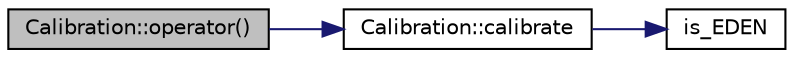digraph "Calibration::operator()"
{
 // LATEX_PDF_SIZE
  edge [fontname="Helvetica",fontsize="10",labelfontname="Helvetica",labelfontsize="10"];
  node [fontname="Helvetica",fontsize="10",shape=record];
  rankdir="LR";
  Node1 [label="Calibration::operator()",height=0.2,width=0.4,color="black", fillcolor="grey75", style="filled", fontcolor="black",tooltip="Wrapper around calibrate method."];
  Node1 -> Node2 [color="midnightblue",fontsize="10",style="solid",fontname="Helvetica"];
  Node2 [label="Calibration::calibrate",height=0.2,width=0.4,color="black", fillcolor="white", style="filled",URL="$class_calibration.html#a1732880c01e21df259b4ff45dba24c59",tooltip=" "];
  Node2 -> Node3 [color="midnightblue",fontsize="10",style="solid",fontname="Helvetica"];
  Node3 [label="is_EDEN",height=0.2,width=0.4,color="black", fillcolor="white", style="filled",URL="$utils_8hpp.html#ae6bffa4b228c128267fc1f496a05c399",tooltip=" "];
}

